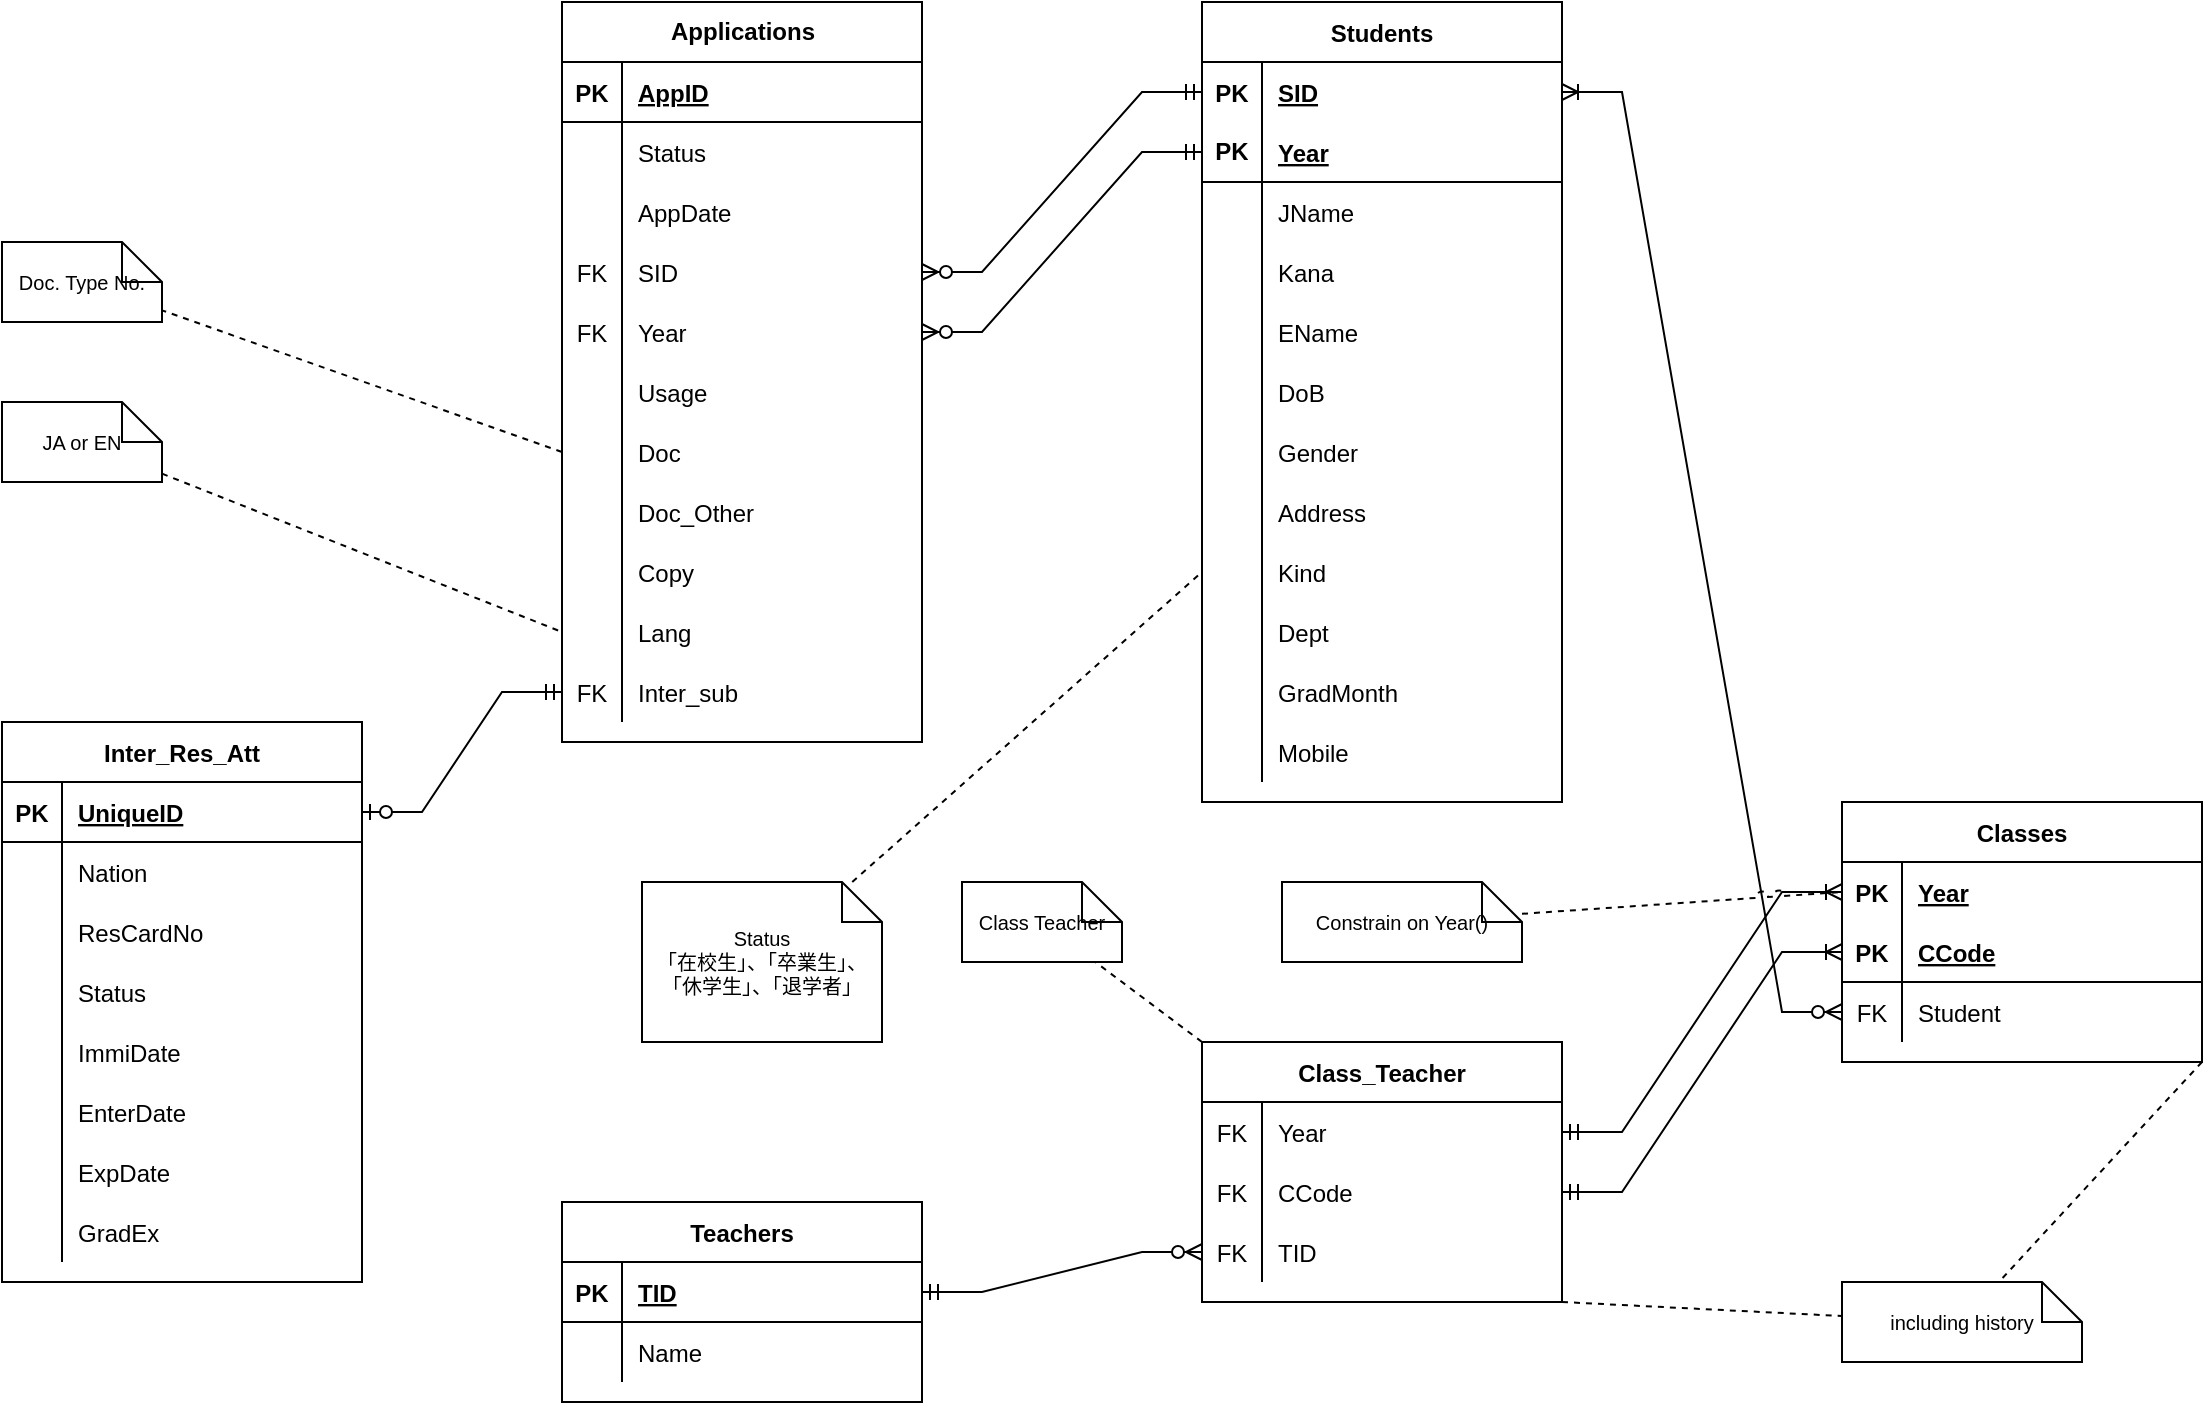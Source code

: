 <mxfile version="13.6.2" type="device"><diagram id="6iHWt4eawKjjmFXK4qab" name="app."><mxGraphModel dx="766" dy="1058" grid="1" gridSize="10" guides="1" tooltips="1" connect="1" arrows="1" fold="1" page="1" pageScale="1" pageWidth="1169" pageHeight="827" math="0" shadow="0"><root><mxCell id="0"/><mxCell id="1" parent="0"/><mxCell id="gwAdQqBneZFHo5yo5aBn-1" style="rounded=0;orthogonalLoop=1;jettySize=auto;html=1;fontSize=10;endArrow=none;endFill=0;entryX=0;entryY=0.5;entryDx=0;entryDy=0;jumpStyle=arc;dashed=1;" parent="1" source="gwAdQqBneZFHo5yo5aBn-2" target="gwAdQqBneZFHo5yo5aBn-25" edge="1"><mxGeometry relative="1" as="geometry"/></mxCell><mxCell id="gwAdQqBneZFHo5yo5aBn-2" value="Status&lt;br style=&quot;font-size: 10px&quot;&gt;「在校生」、「卒業生」、「休学生」、「退学者」" style="shape=note;size=20;whiteSpace=wrap;html=1;fontSize=10;" parent="1" vertex="1"><mxGeometry x="360" y="520" width="120" height="80" as="geometry"/></mxCell><mxCell id="gwAdQqBneZFHo5yo5aBn-3" style="edgeStyle=entityRelationEdgeStyle;rounded=0;orthogonalLoop=1;jettySize=auto;html=1;startArrow=ERmandOne;startFill=0;endArrow=ERzeroToMany;endFill=1;" parent="1" source="gwAdQqBneZFHo5yo5aBn-66" target="gwAdQqBneZFHo5yo5aBn-19" edge="1"><mxGeometry relative="1" as="geometry"/></mxCell><mxCell id="gwAdQqBneZFHo5yo5aBn-4" style="edgeStyle=entityRelationEdgeStyle;rounded=0;orthogonalLoop=1;jettySize=auto;html=1;startArrow=ERmandOne;startFill=0;endArrow=ERzeroToMany;endFill=1;" parent="1" source="gwAdQqBneZFHo5yo5aBn-69" target="gwAdQqBneZFHo5yo5aBn-22" edge="1"><mxGeometry relative="1" as="geometry"/></mxCell><mxCell id="gwAdQqBneZFHo5yo5aBn-7" style="edgeStyle=entityRelationEdgeStyle;rounded=0;orthogonalLoop=1;jettySize=auto;html=1;startArrow=ERmandOne;startFill=0;endArrow=ERzeroToMany;endFill=1;" parent="1" source="gwAdQqBneZFHo5yo5aBn-142" target="pby_GlBKvnMFioJx0kVU-31" edge="1"><mxGeometry relative="1" as="geometry"><mxPoint x="640" y="765" as="targetPoint"/></mxGeometry></mxCell><mxCell id="gwAdQqBneZFHo5yo5aBn-8" style="rounded=0;orthogonalLoop=1;jettySize=auto;html=1;endArrow=none;endFill=0;fontSize=10;entryX=0;entryY=0.5;entryDx=0;entryDy=0;jumpStyle=arc;dashed=1;" parent="1" source="gwAdQqBneZFHo5yo5aBn-9" target="gwAdQqBneZFHo5yo5aBn-56" edge="1"><mxGeometry relative="1" as="geometry"/></mxCell><mxCell id="gwAdQqBneZFHo5yo5aBn-9" value="JA or EN" style="shape=note;size=20;whiteSpace=wrap;html=1;strokeColor=#000000;fontSize=10;" parent="1" vertex="1"><mxGeometry x="40" y="280" width="80" height="40" as="geometry"/></mxCell><mxCell id="gwAdQqBneZFHo5yo5aBn-10" style="edgeStyle=entityRelationEdgeStyle;rounded=0;orthogonalLoop=1;jettySize=auto;html=1;startArrow=ERzeroToOne;startFill=1;endArrow=ERmandOne;endFill=0;" parent="1" source="gwAdQqBneZFHo5yo5aBn-91" target="gwAdQqBneZFHo5yo5aBn-59" edge="1"><mxGeometry relative="1" as="geometry"/></mxCell><mxCell id="gwAdQqBneZFHo5yo5aBn-12" value="Doc. Type No." style="shape=note;size=20;whiteSpace=wrap;html=1;strokeColor=#000000;fontSize=10;" parent="1" vertex="1"><mxGeometry x="40" y="200" width="80" height="40" as="geometry"/></mxCell><mxCell id="gwAdQqBneZFHo5yo5aBn-13" style="rounded=0;orthogonalLoop=1;jettySize=auto;html=1;exitX=0;exitY=0.5;exitDx=0;exitDy=0;startArrow=none;startFill=0;endArrow=none;endFill=0;jumpStyle=arc;dashed=1;" parent="1" source="gwAdQqBneZFHo5yo5aBn-47" target="gwAdQqBneZFHo5yo5aBn-12" edge="1"><mxGeometry relative="1" as="geometry"/></mxCell><mxCell id="gwAdQqBneZFHo5yo5aBn-31" value="Applications" style="shape=table;startSize=30;container=1;collapsible=1;childLayout=tableLayout;fixedRows=1;rowLines=0;fontStyle=1;align=center;resizeLast=1;html=1;" parent="1" vertex="1"><mxGeometry x="320" y="80" width="180" height="370" as="geometry"/></mxCell><mxCell id="gwAdQqBneZFHo5yo5aBn-32" value="" style="shape=partialRectangle;collapsible=0;dropTarget=0;pointerEvents=0;fillColor=none;top=0;left=0;bottom=1;right=0;points=[[0,0.5],[1,0.5]];portConstraint=eastwest;" parent="gwAdQqBneZFHo5yo5aBn-31" vertex="1"><mxGeometry y="30" width="180" height="30" as="geometry"/></mxCell><mxCell id="gwAdQqBneZFHo5yo5aBn-33" value="PK" style="shape=partialRectangle;connectable=0;fillColor=none;top=0;left=0;bottom=0;right=0;fontStyle=1;overflow=hidden;" parent="gwAdQqBneZFHo5yo5aBn-32" vertex="1"><mxGeometry width="30" height="30" as="geometry"/></mxCell><mxCell id="gwAdQqBneZFHo5yo5aBn-34" value="AppID" style="shape=partialRectangle;connectable=0;fillColor=none;top=0;left=0;bottom=0;right=0;align=left;spacingLeft=6;fontStyle=5;overflow=hidden;" parent="gwAdQqBneZFHo5yo5aBn-32" vertex="1"><mxGeometry x="30" width="150" height="30" as="geometry"/></mxCell><mxCell id="gwAdQqBneZFHo5yo5aBn-35" value="" style="shape=partialRectangle;collapsible=0;dropTarget=0;pointerEvents=0;fillColor=none;top=0;left=0;bottom=0;right=0;points=[[0,0.5],[1,0.5]];portConstraint=eastwest;html=1;" parent="gwAdQqBneZFHo5yo5aBn-31" vertex="1"><mxGeometry y="60" width="180" height="30" as="geometry"/></mxCell><mxCell id="gwAdQqBneZFHo5yo5aBn-36" value="" style="shape=partialRectangle;connectable=0;fillColor=none;top=0;left=0;bottom=0;right=0;fontStyle=0;overflow=hidden;" parent="gwAdQqBneZFHo5yo5aBn-35" vertex="1"><mxGeometry width="30" height="30" as="geometry"/></mxCell><mxCell id="gwAdQqBneZFHo5yo5aBn-37" value="Status" style="shape=partialRectangle;connectable=0;fillColor=none;top=0;left=0;bottom=0;right=0;align=left;spacingLeft=6;fontStyle=0;overflow=hidden;" parent="gwAdQqBneZFHo5yo5aBn-35" vertex="1"><mxGeometry x="30" width="150" height="30" as="geometry"/></mxCell><mxCell id="gwAdQqBneZFHo5yo5aBn-41" value="" style="shape=partialRectangle;collapsible=0;dropTarget=0;pointerEvents=0;fillColor=none;top=0;left=0;bottom=0;right=0;points=[[0,0.5],[1,0.5]];portConstraint=eastwest;" parent="gwAdQqBneZFHo5yo5aBn-31" vertex="1"><mxGeometry y="90" width="180" height="30" as="geometry"/></mxCell><mxCell id="gwAdQqBneZFHo5yo5aBn-42" value="" style="shape=partialRectangle;connectable=0;fillColor=none;top=0;left=0;bottom=0;right=0;editable=1;overflow=hidden;" parent="gwAdQqBneZFHo5yo5aBn-41" vertex="1"><mxGeometry width="30" height="30" as="geometry"/></mxCell><mxCell id="gwAdQqBneZFHo5yo5aBn-43" value="AppDate" style="shape=partialRectangle;connectable=0;fillColor=none;top=0;left=0;bottom=0;right=0;align=left;spacingLeft=6;overflow=hidden;" parent="gwAdQqBneZFHo5yo5aBn-41" vertex="1"><mxGeometry x="30" width="150" height="30" as="geometry"/></mxCell><mxCell id="gwAdQqBneZFHo5yo5aBn-19" value="" style="shape=partialRectangle;collapsible=0;dropTarget=0;pointerEvents=0;fillColor=none;top=0;left=0;bottom=0;right=0;points=[[0,0.5],[1,0.5]];portConstraint=eastwest;" parent="gwAdQqBneZFHo5yo5aBn-31" vertex="1"><mxGeometry y="120" width="180" height="30" as="geometry"/></mxCell><mxCell id="gwAdQqBneZFHo5yo5aBn-20" value="FK" style="shape=partialRectangle;connectable=0;fillColor=none;top=0;left=0;bottom=0;right=0;editable=1;overflow=hidden;" parent="gwAdQqBneZFHo5yo5aBn-19" vertex="1"><mxGeometry width="30" height="30" as="geometry"/></mxCell><mxCell id="gwAdQqBneZFHo5yo5aBn-21" value="SID" style="shape=partialRectangle;connectable=0;fillColor=none;top=0;left=0;bottom=0;right=0;align=left;spacingLeft=6;overflow=hidden;" parent="gwAdQqBneZFHo5yo5aBn-19" vertex="1"><mxGeometry x="30" width="150" height="30" as="geometry"/></mxCell><mxCell id="gwAdQqBneZFHo5yo5aBn-22" value="" style="shape=partialRectangle;collapsible=0;dropTarget=0;pointerEvents=0;fillColor=none;top=0;left=0;bottom=0;right=0;points=[[0,0.5],[1,0.5]];portConstraint=eastwest;" parent="gwAdQqBneZFHo5yo5aBn-31" vertex="1"><mxGeometry y="150" width="180" height="30" as="geometry"/></mxCell><mxCell id="gwAdQqBneZFHo5yo5aBn-23" value="FK" style="shape=partialRectangle;connectable=0;fillColor=none;top=0;left=0;bottom=0;right=0;editable=1;overflow=hidden;" parent="gwAdQqBneZFHo5yo5aBn-22" vertex="1"><mxGeometry width="30" height="30" as="geometry"/></mxCell><mxCell id="gwAdQqBneZFHo5yo5aBn-24" value="Year" style="shape=partialRectangle;connectable=0;fillColor=none;top=0;left=0;bottom=0;right=0;align=left;spacingLeft=6;overflow=hidden;" parent="gwAdQqBneZFHo5yo5aBn-22" vertex="1"><mxGeometry x="30" width="150" height="30" as="geometry"/></mxCell><mxCell id="gwAdQqBneZFHo5yo5aBn-44" value="" style="shape=partialRectangle;collapsible=0;dropTarget=0;pointerEvents=0;fillColor=none;top=0;left=0;bottom=0;right=0;points=[[0,0.5],[1,0.5]];portConstraint=eastwest;" parent="gwAdQqBneZFHo5yo5aBn-31" vertex="1"><mxGeometry y="180" width="180" height="30" as="geometry"/></mxCell><mxCell id="gwAdQqBneZFHo5yo5aBn-45" value="" style="shape=partialRectangle;connectable=0;fillColor=none;top=0;left=0;bottom=0;right=0;editable=1;overflow=hidden;" parent="gwAdQqBneZFHo5yo5aBn-44" vertex="1"><mxGeometry width="30" height="30" as="geometry"/></mxCell><mxCell id="gwAdQqBneZFHo5yo5aBn-46" value="Usage" style="shape=partialRectangle;connectable=0;fillColor=none;top=0;left=0;bottom=0;right=0;align=left;spacingLeft=6;overflow=hidden;" parent="gwAdQqBneZFHo5yo5aBn-44" vertex="1"><mxGeometry x="30" width="150" height="30" as="geometry"/></mxCell><mxCell id="gwAdQqBneZFHo5yo5aBn-47" value="" style="shape=partialRectangle;collapsible=0;dropTarget=0;pointerEvents=0;fillColor=none;top=0;left=0;bottom=0;right=0;points=[[0,0.5],[1,0.5]];portConstraint=eastwest;" parent="gwAdQqBneZFHo5yo5aBn-31" vertex="1"><mxGeometry y="210" width="180" height="30" as="geometry"/></mxCell><mxCell id="gwAdQqBneZFHo5yo5aBn-48" value="" style="shape=partialRectangle;connectable=0;fillColor=none;top=0;left=0;bottom=0;right=0;editable=1;overflow=hidden;" parent="gwAdQqBneZFHo5yo5aBn-47" vertex="1"><mxGeometry width="30" height="30" as="geometry"/></mxCell><mxCell id="gwAdQqBneZFHo5yo5aBn-49" value="Doc" style="shape=partialRectangle;connectable=0;fillColor=none;top=0;left=0;bottom=0;right=0;align=left;spacingLeft=6;overflow=hidden;" parent="gwAdQqBneZFHo5yo5aBn-47" vertex="1"><mxGeometry x="30" width="150" height="30" as="geometry"/></mxCell><mxCell id="gwAdQqBneZFHo5yo5aBn-50" value="" style="shape=partialRectangle;collapsible=0;dropTarget=0;pointerEvents=0;fillColor=none;top=0;left=0;bottom=0;right=0;points=[[0,0.5],[1,0.5]];portConstraint=eastwest;" parent="gwAdQqBneZFHo5yo5aBn-31" vertex="1"><mxGeometry y="240" width="180" height="30" as="geometry"/></mxCell><mxCell id="gwAdQqBneZFHo5yo5aBn-51" value="" style="shape=partialRectangle;connectable=0;fillColor=none;top=0;left=0;bottom=0;right=0;editable=1;overflow=hidden;" parent="gwAdQqBneZFHo5yo5aBn-50" vertex="1"><mxGeometry width="30" height="30" as="geometry"/></mxCell><mxCell id="gwAdQqBneZFHo5yo5aBn-52" value="Doc_Other" style="shape=partialRectangle;connectable=0;fillColor=none;top=0;left=0;bottom=0;right=0;align=left;spacingLeft=6;overflow=hidden;" parent="gwAdQqBneZFHo5yo5aBn-50" vertex="1"><mxGeometry x="30" width="150" height="30" as="geometry"/></mxCell><mxCell id="gwAdQqBneZFHo5yo5aBn-53" value="" style="shape=partialRectangle;collapsible=0;dropTarget=0;pointerEvents=0;fillColor=none;top=0;left=0;bottom=0;right=0;points=[[0,0.5],[1,0.5]];portConstraint=eastwest;" parent="gwAdQqBneZFHo5yo5aBn-31" vertex="1"><mxGeometry y="270" width="180" height="30" as="geometry"/></mxCell><mxCell id="gwAdQqBneZFHo5yo5aBn-54" value="" style="shape=partialRectangle;connectable=0;fillColor=none;top=0;left=0;bottom=0;right=0;editable=1;overflow=hidden;" parent="gwAdQqBneZFHo5yo5aBn-53" vertex="1"><mxGeometry width="30" height="30" as="geometry"/></mxCell><mxCell id="gwAdQqBneZFHo5yo5aBn-55" value="Copy" style="shape=partialRectangle;connectable=0;fillColor=none;top=0;left=0;bottom=0;right=0;align=left;spacingLeft=6;overflow=hidden;" parent="gwAdQqBneZFHo5yo5aBn-53" vertex="1"><mxGeometry x="30" width="150" height="30" as="geometry"/></mxCell><mxCell id="gwAdQqBneZFHo5yo5aBn-56" value="" style="shape=partialRectangle;collapsible=0;dropTarget=0;pointerEvents=0;fillColor=none;top=0;left=0;bottom=0;right=0;points=[[0,0.5],[1,0.5]];portConstraint=eastwest;" parent="gwAdQqBneZFHo5yo5aBn-31" vertex="1"><mxGeometry y="300" width="180" height="30" as="geometry"/></mxCell><mxCell id="gwAdQqBneZFHo5yo5aBn-57" value="" style="shape=partialRectangle;connectable=0;fillColor=none;top=0;left=0;bottom=0;right=0;editable=1;overflow=hidden;" parent="gwAdQqBneZFHo5yo5aBn-56" vertex="1"><mxGeometry width="30" height="30" as="geometry"/></mxCell><mxCell id="gwAdQqBneZFHo5yo5aBn-58" value="Lang" style="shape=partialRectangle;connectable=0;fillColor=none;top=0;left=0;bottom=0;right=0;align=left;spacingLeft=6;overflow=hidden;" parent="gwAdQqBneZFHo5yo5aBn-56" vertex="1"><mxGeometry x="30" width="150" height="30" as="geometry"/></mxCell><mxCell id="gwAdQqBneZFHo5yo5aBn-59" value="" style="shape=partialRectangle;collapsible=0;dropTarget=0;pointerEvents=0;fillColor=none;top=0;left=0;bottom=0;right=0;points=[[0,0.5],[1,0.5]];portConstraint=eastwest;" parent="gwAdQqBneZFHo5yo5aBn-31" vertex="1"><mxGeometry y="330" width="180" height="30" as="geometry"/></mxCell><mxCell id="gwAdQqBneZFHo5yo5aBn-60" value="FK" style="shape=partialRectangle;connectable=0;fillColor=none;top=0;left=0;bottom=0;right=0;editable=1;overflow=hidden;" parent="gwAdQqBneZFHo5yo5aBn-59" vertex="1"><mxGeometry width="30" height="30" as="geometry"/></mxCell><mxCell id="gwAdQqBneZFHo5yo5aBn-61" value="Inter_sub" style="shape=partialRectangle;connectable=0;fillColor=none;top=0;left=0;bottom=0;right=0;align=left;spacingLeft=6;overflow=hidden;" parent="gwAdQqBneZFHo5yo5aBn-59" vertex="1"><mxGeometry x="30" width="150" height="30" as="geometry"/></mxCell><mxCell id="gwAdQqBneZFHo5yo5aBn-65" value="Students" style="shape=table;startSize=30;container=1;collapsible=1;childLayout=tableLayout;fixedRows=1;rowLines=0;fontStyle=1;align=center;resizeLast=1;" parent="1" vertex="1"><mxGeometry x="640" y="80" width="180" height="400" as="geometry"/></mxCell><mxCell id="gwAdQqBneZFHo5yo5aBn-66" value="" style="shape=partialRectangle;collapsible=0;dropTarget=0;pointerEvents=0;fillColor=none;top=0;left=0;bottom=0;right=0;points=[[0,0.5],[1,0.5]];portConstraint=eastwest;strokeColor=#000000;" parent="gwAdQqBneZFHo5yo5aBn-65" vertex="1"><mxGeometry y="30" width="180" height="30" as="geometry"/></mxCell><mxCell id="gwAdQqBneZFHo5yo5aBn-67" value="PK" style="shape=partialRectangle;connectable=0;fillColor=none;top=0;left=0;bottom=0;right=0;fontStyle=1;overflow=hidden;" parent="gwAdQqBneZFHo5yo5aBn-66" vertex="1"><mxGeometry width="30" height="30" as="geometry"/></mxCell><mxCell id="gwAdQqBneZFHo5yo5aBn-68" value="SID" style="shape=partialRectangle;connectable=0;fillColor=none;top=0;left=0;bottom=0;right=0;align=left;spacingLeft=6;fontStyle=5;overflow=hidden;" parent="gwAdQqBneZFHo5yo5aBn-66" vertex="1"><mxGeometry x="30" width="150" height="30" as="geometry"/></mxCell><mxCell id="gwAdQqBneZFHo5yo5aBn-69" value="" style="shape=partialRectangle;collapsible=0;dropTarget=0;pointerEvents=0;fillColor=none;top=0;left=0;bottom=1;right=0;points=[[0,0.5],[1,0.5]];portConstraint=eastwest;" parent="gwAdQqBneZFHo5yo5aBn-65" vertex="1"><mxGeometry y="60" width="180" height="30" as="geometry"/></mxCell><mxCell id="gwAdQqBneZFHo5yo5aBn-70" value="&lt;b&gt;PK&lt;/b&gt;" style="shape=partialRectangle;connectable=0;fillColor=none;top=0;left=0;bottom=0;right=0;fontStyle=0;overflow=hidden;strokeColor=none;html=1;" parent="gwAdQqBneZFHo5yo5aBn-69" vertex="1"><mxGeometry width="30" height="30" as="geometry"/></mxCell><mxCell id="gwAdQqBneZFHo5yo5aBn-71" value="Year" style="shape=partialRectangle;connectable=0;fillColor=none;top=0;left=0;bottom=0;right=0;align=left;spacingLeft=6;fontStyle=5;overflow=hidden;strokeColor=none;" parent="gwAdQqBneZFHo5yo5aBn-69" vertex="1"><mxGeometry x="30" width="150" height="30" as="geometry"/></mxCell><mxCell id="gwAdQqBneZFHo5yo5aBn-72" value="" style="shape=partialRectangle;collapsible=0;dropTarget=0;pointerEvents=0;fillColor=none;top=0;left=0;bottom=0;right=0;points=[[0,0.5],[1,0.5]];portConstraint=eastwest;" parent="gwAdQqBneZFHo5yo5aBn-65" vertex="1"><mxGeometry y="90" width="180" height="30" as="geometry"/></mxCell><mxCell id="gwAdQqBneZFHo5yo5aBn-73" value="" style="shape=partialRectangle;connectable=0;fillColor=none;top=0;left=0;bottom=0;right=0;editable=1;overflow=hidden;" parent="gwAdQqBneZFHo5yo5aBn-72" vertex="1"><mxGeometry width="30" height="30" as="geometry"/></mxCell><mxCell id="gwAdQqBneZFHo5yo5aBn-74" value="JName" style="shape=partialRectangle;connectable=0;fillColor=none;top=0;left=0;bottom=0;right=0;align=left;spacingLeft=6;overflow=hidden;" parent="gwAdQqBneZFHo5yo5aBn-72" vertex="1"><mxGeometry x="30" width="150" height="30" as="geometry"/></mxCell><mxCell id="gwAdQqBneZFHo5yo5aBn-75" value="" style="shape=partialRectangle;collapsible=0;dropTarget=0;pointerEvents=0;fillColor=none;top=0;left=0;bottom=0;right=0;points=[[0,0.5],[1,0.5]];portConstraint=eastwest;" parent="gwAdQqBneZFHo5yo5aBn-65" vertex="1"><mxGeometry y="120" width="180" height="30" as="geometry"/></mxCell><mxCell id="gwAdQqBneZFHo5yo5aBn-76" value="" style="shape=partialRectangle;connectable=0;fillColor=none;top=0;left=0;bottom=0;right=0;editable=1;overflow=hidden;" parent="gwAdQqBneZFHo5yo5aBn-75" vertex="1"><mxGeometry width="30" height="30" as="geometry"/></mxCell><mxCell id="gwAdQqBneZFHo5yo5aBn-77" value="Kana" style="shape=partialRectangle;connectable=0;fillColor=none;top=0;left=0;bottom=0;right=0;align=left;spacingLeft=6;overflow=hidden;" parent="gwAdQqBneZFHo5yo5aBn-75" vertex="1"><mxGeometry x="30" width="150" height="30" as="geometry"/></mxCell><mxCell id="gwAdQqBneZFHo5yo5aBn-78" value="" style="shape=partialRectangle;collapsible=0;dropTarget=0;pointerEvents=0;fillColor=none;top=0;left=0;bottom=0;right=0;points=[[0,0.5],[1,0.5]];portConstraint=eastwest;" parent="gwAdQqBneZFHo5yo5aBn-65" vertex="1"><mxGeometry y="150" width="180" height="30" as="geometry"/></mxCell><mxCell id="gwAdQqBneZFHo5yo5aBn-79" value="" style="shape=partialRectangle;connectable=0;fillColor=none;top=0;left=0;bottom=0;right=0;editable=1;overflow=hidden;" parent="gwAdQqBneZFHo5yo5aBn-78" vertex="1"><mxGeometry width="30" height="30" as="geometry"/></mxCell><mxCell id="gwAdQqBneZFHo5yo5aBn-80" value="EName" style="shape=partialRectangle;connectable=0;fillColor=none;top=0;left=0;bottom=0;right=0;align=left;spacingLeft=6;overflow=hidden;" parent="gwAdQqBneZFHo5yo5aBn-78" vertex="1"><mxGeometry x="30" width="150" height="30" as="geometry"/></mxCell><mxCell id="gwAdQqBneZFHo5yo5aBn-81" value="" style="shape=partialRectangle;collapsible=0;dropTarget=0;pointerEvents=0;fillColor=none;top=0;left=0;bottom=0;right=0;points=[[0,0.5],[1,0.5]];portConstraint=eastwest;" parent="gwAdQqBneZFHo5yo5aBn-65" vertex="1"><mxGeometry y="180" width="180" height="30" as="geometry"/></mxCell><mxCell id="gwAdQqBneZFHo5yo5aBn-82" value="" style="shape=partialRectangle;connectable=0;fillColor=none;top=0;left=0;bottom=0;right=0;editable=1;overflow=hidden;" parent="gwAdQqBneZFHo5yo5aBn-81" vertex="1"><mxGeometry width="30" height="30" as="geometry"/></mxCell><mxCell id="gwAdQqBneZFHo5yo5aBn-83" value="DoB" style="shape=partialRectangle;connectable=0;fillColor=none;top=0;left=0;bottom=0;right=0;align=left;spacingLeft=6;overflow=hidden;" parent="gwAdQqBneZFHo5yo5aBn-81" vertex="1"><mxGeometry x="30" width="150" height="30" as="geometry"/></mxCell><mxCell id="gwAdQqBneZFHo5yo5aBn-100" value="" style="shape=partialRectangle;collapsible=0;dropTarget=0;pointerEvents=0;fillColor=none;top=0;left=0;bottom=0;right=0;points=[[0,0.5],[1,0.5]];portConstraint=eastwest;" parent="gwAdQqBneZFHo5yo5aBn-65" vertex="1"><mxGeometry y="210" width="180" height="30" as="geometry"/></mxCell><mxCell id="gwAdQqBneZFHo5yo5aBn-101" value="" style="shape=partialRectangle;connectable=0;fillColor=none;top=0;left=0;bottom=0;right=0;editable=1;overflow=hidden;" parent="gwAdQqBneZFHo5yo5aBn-100" vertex="1"><mxGeometry width="30" height="30" as="geometry"/></mxCell><mxCell id="gwAdQqBneZFHo5yo5aBn-102" value="Gender" style="shape=partialRectangle;connectable=0;fillColor=none;top=0;left=0;bottom=0;right=0;align=left;spacingLeft=6;overflow=hidden;" parent="gwAdQqBneZFHo5yo5aBn-100" vertex="1"><mxGeometry x="30" width="150" height="30" as="geometry"/></mxCell><mxCell id="gwAdQqBneZFHo5yo5aBn-87" value="" style="shape=partialRectangle;collapsible=0;dropTarget=0;pointerEvents=0;fillColor=none;top=0;left=0;bottom=0;right=0;points=[[0,0.5],[1,0.5]];portConstraint=eastwest;" parent="gwAdQqBneZFHo5yo5aBn-65" vertex="1"><mxGeometry y="240" width="180" height="30" as="geometry"/></mxCell><mxCell id="gwAdQqBneZFHo5yo5aBn-88" value="" style="shape=partialRectangle;connectable=0;fillColor=none;top=0;left=0;bottom=0;right=0;editable=1;overflow=hidden;" parent="gwAdQqBneZFHo5yo5aBn-87" vertex="1"><mxGeometry width="30" height="30" as="geometry"/></mxCell><mxCell id="gwAdQqBneZFHo5yo5aBn-89" value="Address" style="shape=partialRectangle;connectable=0;fillColor=none;top=0;left=0;bottom=0;right=0;align=left;spacingLeft=6;overflow=hidden;" parent="gwAdQqBneZFHo5yo5aBn-87" vertex="1"><mxGeometry x="30" width="150" height="30" as="geometry"/></mxCell><mxCell id="gwAdQqBneZFHo5yo5aBn-25" value="" style="shape=partialRectangle;collapsible=0;dropTarget=0;pointerEvents=0;fillColor=none;top=0;left=0;bottom=0;right=0;points=[[0,0.5],[1,0.5]];portConstraint=eastwest;" parent="gwAdQqBneZFHo5yo5aBn-65" vertex="1"><mxGeometry y="270" width="180" height="30" as="geometry"/></mxCell><mxCell id="gwAdQqBneZFHo5yo5aBn-26" value="" style="shape=partialRectangle;connectable=0;fillColor=none;top=0;left=0;bottom=0;right=0;editable=1;overflow=hidden;" parent="gwAdQqBneZFHo5yo5aBn-25" vertex="1"><mxGeometry width="30" height="30" as="geometry"/></mxCell><mxCell id="gwAdQqBneZFHo5yo5aBn-27" value="Kind" style="shape=partialRectangle;connectable=0;fillColor=none;top=0;left=0;bottom=0;right=0;align=left;spacingLeft=6;overflow=hidden;" parent="gwAdQqBneZFHo5yo5aBn-25" vertex="1"><mxGeometry x="30" width="150" height="30" as="geometry"/></mxCell><mxCell id="gwAdQqBneZFHo5yo5aBn-122" value="" style="shape=partialRectangle;collapsible=0;dropTarget=0;pointerEvents=0;fillColor=none;top=0;left=0;bottom=0;right=0;points=[[0,0.5],[1,0.5]];portConstraint=eastwest;" parent="gwAdQqBneZFHo5yo5aBn-65" vertex="1"><mxGeometry y="300" width="180" height="30" as="geometry"/></mxCell><mxCell id="gwAdQqBneZFHo5yo5aBn-123" value="" style="shape=partialRectangle;connectable=0;fillColor=none;top=0;left=0;bottom=0;right=0;editable=1;overflow=hidden;" parent="gwAdQqBneZFHo5yo5aBn-122" vertex="1"><mxGeometry width="30" height="30" as="geometry"/></mxCell><mxCell id="gwAdQqBneZFHo5yo5aBn-124" value="Dept" style="shape=partialRectangle;connectable=0;fillColor=none;top=0;left=0;bottom=0;right=0;align=left;spacingLeft=6;overflow=hidden;" parent="gwAdQqBneZFHo5yo5aBn-122" vertex="1"><mxGeometry x="30" width="150" height="30" as="geometry"/></mxCell><mxCell id="gwAdQqBneZFHo5yo5aBn-125" value="" style="shape=partialRectangle;collapsible=0;dropTarget=0;pointerEvents=0;fillColor=none;top=0;left=0;bottom=0;right=0;points=[[0,0.5],[1,0.5]];portConstraint=eastwest;" parent="gwAdQqBneZFHo5yo5aBn-65" vertex="1"><mxGeometry y="330" width="180" height="30" as="geometry"/></mxCell><mxCell id="gwAdQqBneZFHo5yo5aBn-126" value="" style="shape=partialRectangle;connectable=0;fillColor=none;top=0;left=0;bottom=0;right=0;editable=1;overflow=hidden;" parent="gwAdQqBneZFHo5yo5aBn-125" vertex="1"><mxGeometry width="30" height="30" as="geometry"/></mxCell><mxCell id="gwAdQqBneZFHo5yo5aBn-127" value="GradMonth" style="shape=partialRectangle;connectable=0;fillColor=none;top=0;left=0;bottom=0;right=0;align=left;spacingLeft=6;overflow=hidden;" parent="gwAdQqBneZFHo5yo5aBn-125" vertex="1"><mxGeometry x="30" width="150" height="30" as="geometry"/></mxCell><mxCell id="gwAdQqBneZFHo5yo5aBn-128" value="" style="shape=partialRectangle;collapsible=0;dropTarget=0;pointerEvents=0;fillColor=none;top=0;left=0;bottom=0;right=0;points=[[0,0.5],[1,0.5]];portConstraint=eastwest;" parent="gwAdQqBneZFHo5yo5aBn-65" vertex="1"><mxGeometry y="360" width="180" height="30" as="geometry"/></mxCell><mxCell id="gwAdQqBneZFHo5yo5aBn-129" value="" style="shape=partialRectangle;connectable=0;fillColor=none;top=0;left=0;bottom=0;right=0;editable=1;overflow=hidden;" parent="gwAdQqBneZFHo5yo5aBn-128" vertex="1"><mxGeometry width="30" height="30" as="geometry"/></mxCell><mxCell id="gwAdQqBneZFHo5yo5aBn-130" value="Mobile" style="shape=partialRectangle;connectable=0;fillColor=none;top=0;left=0;bottom=0;right=0;align=left;spacingLeft=6;overflow=hidden;" parent="gwAdQqBneZFHo5yo5aBn-128" vertex="1"><mxGeometry x="30" width="150" height="30" as="geometry"/></mxCell><mxCell id="gwAdQqBneZFHo5yo5aBn-90" value="Inter_Res_Att" style="shape=table;startSize=30;container=1;collapsible=1;childLayout=tableLayout;fixedRows=1;rowLines=0;fontStyle=1;align=center;resizeLast=1;" parent="1" vertex="1"><mxGeometry x="40" y="440" width="180" height="280" as="geometry"/></mxCell><mxCell id="gwAdQqBneZFHo5yo5aBn-91" value="" style="shape=partialRectangle;collapsible=0;dropTarget=0;pointerEvents=0;fillColor=none;top=0;left=0;bottom=1;right=0;points=[[0,0.5],[1,0.5]];portConstraint=eastwest;" parent="gwAdQqBneZFHo5yo5aBn-90" vertex="1"><mxGeometry y="30" width="180" height="30" as="geometry"/></mxCell><mxCell id="gwAdQqBneZFHo5yo5aBn-92" value="PK" style="shape=partialRectangle;connectable=0;fillColor=none;top=0;left=0;bottom=0;right=0;fontStyle=1;overflow=hidden;" parent="gwAdQqBneZFHo5yo5aBn-91" vertex="1"><mxGeometry width="30" height="30" as="geometry"/></mxCell><mxCell id="gwAdQqBneZFHo5yo5aBn-93" value="UniqueID" style="shape=partialRectangle;connectable=0;fillColor=none;top=0;left=0;bottom=0;right=0;align=left;spacingLeft=6;fontStyle=5;overflow=hidden;" parent="gwAdQqBneZFHo5yo5aBn-91" vertex="1"><mxGeometry x="30" width="150" height="30" as="geometry"/></mxCell><mxCell id="gwAdQqBneZFHo5yo5aBn-94" value="" style="shape=partialRectangle;collapsible=0;dropTarget=0;pointerEvents=0;fillColor=none;top=0;left=0;bottom=0;right=0;points=[[0,0.5],[1,0.5]];portConstraint=eastwest;" parent="gwAdQqBneZFHo5yo5aBn-90" vertex="1"><mxGeometry y="60" width="180" height="30" as="geometry"/></mxCell><mxCell id="gwAdQqBneZFHo5yo5aBn-95" value="" style="shape=partialRectangle;connectable=0;fillColor=none;top=0;left=0;bottom=0;right=0;editable=1;overflow=hidden;" parent="gwAdQqBneZFHo5yo5aBn-94" vertex="1"><mxGeometry width="30" height="30" as="geometry"/></mxCell><mxCell id="gwAdQqBneZFHo5yo5aBn-96" value="Nation" style="shape=partialRectangle;connectable=0;fillColor=none;top=0;left=0;bottom=0;right=0;align=left;spacingLeft=6;overflow=hidden;" parent="gwAdQqBneZFHo5yo5aBn-94" vertex="1"><mxGeometry x="30" width="150" height="30" as="geometry"/></mxCell><mxCell id="gwAdQqBneZFHo5yo5aBn-97" value="" style="shape=partialRectangle;collapsible=0;dropTarget=0;pointerEvents=0;fillColor=none;top=0;left=0;bottom=0;right=0;points=[[0,0.5],[1,0.5]];portConstraint=eastwest;" parent="gwAdQqBneZFHo5yo5aBn-90" vertex="1"><mxGeometry y="90" width="180" height="30" as="geometry"/></mxCell><mxCell id="gwAdQqBneZFHo5yo5aBn-98" value="" style="shape=partialRectangle;connectable=0;fillColor=none;top=0;left=0;bottom=0;right=0;editable=1;overflow=hidden;" parent="gwAdQqBneZFHo5yo5aBn-97" vertex="1"><mxGeometry width="30" height="30" as="geometry"/></mxCell><mxCell id="gwAdQqBneZFHo5yo5aBn-99" value="ResCardNo" style="shape=partialRectangle;connectable=0;fillColor=none;top=0;left=0;bottom=0;right=0;align=left;spacingLeft=6;overflow=hidden;" parent="gwAdQqBneZFHo5yo5aBn-97" vertex="1"><mxGeometry x="30" width="150" height="30" as="geometry"/></mxCell><mxCell id="gwAdQqBneZFHo5yo5aBn-103" value="" style="shape=partialRectangle;collapsible=0;dropTarget=0;pointerEvents=0;fillColor=none;top=0;left=0;bottom=0;right=0;points=[[0,0.5],[1,0.5]];portConstraint=eastwest;" parent="gwAdQqBneZFHo5yo5aBn-90" vertex="1"><mxGeometry y="120" width="180" height="30" as="geometry"/></mxCell><mxCell id="gwAdQqBneZFHo5yo5aBn-104" value="" style="shape=partialRectangle;connectable=0;fillColor=none;top=0;left=0;bottom=0;right=0;editable=1;overflow=hidden;" parent="gwAdQqBneZFHo5yo5aBn-103" vertex="1"><mxGeometry width="30" height="30" as="geometry"/></mxCell><mxCell id="gwAdQqBneZFHo5yo5aBn-105" value="Status" style="shape=partialRectangle;connectable=0;fillColor=none;top=0;left=0;bottom=0;right=0;align=left;spacingLeft=6;overflow=hidden;" parent="gwAdQqBneZFHo5yo5aBn-103" vertex="1"><mxGeometry x="30" width="150" height="30" as="geometry"/></mxCell><mxCell id="gwAdQqBneZFHo5yo5aBn-106" value="" style="shape=partialRectangle;collapsible=0;dropTarget=0;pointerEvents=0;fillColor=none;top=0;left=0;bottom=0;right=0;points=[[0,0.5],[1,0.5]];portConstraint=eastwest;" parent="gwAdQqBneZFHo5yo5aBn-90" vertex="1"><mxGeometry y="150" width="180" height="30" as="geometry"/></mxCell><mxCell id="gwAdQqBneZFHo5yo5aBn-107" value="" style="shape=partialRectangle;connectable=0;fillColor=none;top=0;left=0;bottom=0;right=0;editable=1;overflow=hidden;" parent="gwAdQqBneZFHo5yo5aBn-106" vertex="1"><mxGeometry width="30" height="30" as="geometry"/></mxCell><mxCell id="gwAdQqBneZFHo5yo5aBn-108" value="ImmiDate" style="shape=partialRectangle;connectable=0;fillColor=none;top=0;left=0;bottom=0;right=0;align=left;spacingLeft=6;overflow=hidden;" parent="gwAdQqBneZFHo5yo5aBn-106" vertex="1"><mxGeometry x="30" width="150" height="30" as="geometry"/></mxCell><mxCell id="gwAdQqBneZFHo5yo5aBn-109" value="" style="shape=partialRectangle;collapsible=0;dropTarget=0;pointerEvents=0;fillColor=none;top=0;left=0;bottom=0;right=0;points=[[0,0.5],[1,0.5]];portConstraint=eastwest;" parent="gwAdQqBneZFHo5yo5aBn-90" vertex="1"><mxGeometry y="180" width="180" height="30" as="geometry"/></mxCell><mxCell id="gwAdQqBneZFHo5yo5aBn-110" value="" style="shape=partialRectangle;connectable=0;fillColor=none;top=0;left=0;bottom=0;right=0;editable=1;overflow=hidden;" parent="gwAdQqBneZFHo5yo5aBn-109" vertex="1"><mxGeometry width="30" height="30" as="geometry"/></mxCell><mxCell id="gwAdQqBneZFHo5yo5aBn-111" value="EnterDate" style="shape=partialRectangle;connectable=0;fillColor=none;top=0;left=0;bottom=0;right=0;align=left;spacingLeft=6;overflow=hidden;" parent="gwAdQqBneZFHo5yo5aBn-109" vertex="1"><mxGeometry x="30" width="150" height="30" as="geometry"/></mxCell><mxCell id="gwAdQqBneZFHo5yo5aBn-112" value="" style="shape=partialRectangle;collapsible=0;dropTarget=0;pointerEvents=0;fillColor=none;top=0;left=0;bottom=0;right=0;points=[[0,0.5],[1,0.5]];portConstraint=eastwest;" parent="gwAdQqBneZFHo5yo5aBn-90" vertex="1"><mxGeometry y="210" width="180" height="30" as="geometry"/></mxCell><mxCell id="gwAdQqBneZFHo5yo5aBn-113" value="" style="shape=partialRectangle;connectable=0;fillColor=none;top=0;left=0;bottom=0;right=0;editable=1;overflow=hidden;" parent="gwAdQqBneZFHo5yo5aBn-112" vertex="1"><mxGeometry width="30" height="30" as="geometry"/></mxCell><mxCell id="gwAdQqBneZFHo5yo5aBn-114" value="ExpDate" style="shape=partialRectangle;connectable=0;fillColor=none;top=0;left=0;bottom=0;right=0;align=left;spacingLeft=6;overflow=hidden;" parent="gwAdQqBneZFHo5yo5aBn-112" vertex="1"><mxGeometry x="30" width="150" height="30" as="geometry"/></mxCell><mxCell id="gwAdQqBneZFHo5yo5aBn-115" value="" style="shape=partialRectangle;collapsible=0;dropTarget=0;pointerEvents=0;fillColor=none;top=0;left=0;bottom=0;right=0;points=[[0,0.5],[1,0.5]];portConstraint=eastwest;" parent="gwAdQqBneZFHo5yo5aBn-90" vertex="1"><mxGeometry y="240" width="180" height="30" as="geometry"/></mxCell><mxCell id="gwAdQqBneZFHo5yo5aBn-116" value="" style="shape=partialRectangle;connectable=0;fillColor=none;top=0;left=0;bottom=0;right=0;editable=1;overflow=hidden;" parent="gwAdQqBneZFHo5yo5aBn-115" vertex="1"><mxGeometry width="30" height="30" as="geometry"/></mxCell><mxCell id="gwAdQqBneZFHo5yo5aBn-117" value="GradEx" style="shape=partialRectangle;connectable=0;fillColor=none;top=0;left=0;bottom=0;right=0;align=left;spacingLeft=6;overflow=hidden;" parent="gwAdQqBneZFHo5yo5aBn-115" vertex="1"><mxGeometry x="30" width="150" height="30" as="geometry"/></mxCell><mxCell id="gwAdQqBneZFHo5yo5aBn-141" value="Teachers" style="shape=table;startSize=30;container=1;collapsible=1;childLayout=tableLayout;fixedRows=1;rowLines=0;fontStyle=1;align=center;resizeLast=1;strokeColor=#000000;" parent="1" vertex="1"><mxGeometry x="320" y="680" width="180" height="100" as="geometry"/></mxCell><mxCell id="gwAdQqBneZFHo5yo5aBn-142" value="" style="shape=partialRectangle;collapsible=0;dropTarget=0;pointerEvents=0;fillColor=none;top=0;left=0;bottom=1;right=0;points=[[0,0.5],[1,0.5]];portConstraint=eastwest;" parent="gwAdQqBneZFHo5yo5aBn-141" vertex="1"><mxGeometry y="30" width="180" height="30" as="geometry"/></mxCell><mxCell id="gwAdQqBneZFHo5yo5aBn-143" value="PK" style="shape=partialRectangle;connectable=0;fillColor=none;top=0;left=0;bottom=0;right=0;fontStyle=1;overflow=hidden;" parent="gwAdQqBneZFHo5yo5aBn-142" vertex="1"><mxGeometry width="30" height="30" as="geometry"/></mxCell><mxCell id="gwAdQqBneZFHo5yo5aBn-144" value="TID" style="shape=partialRectangle;connectable=0;fillColor=none;top=0;left=0;bottom=0;right=0;align=left;spacingLeft=6;fontStyle=5;overflow=hidden;" parent="gwAdQqBneZFHo5yo5aBn-142" vertex="1"><mxGeometry x="30" width="150" height="30" as="geometry"/></mxCell><mxCell id="gwAdQqBneZFHo5yo5aBn-145" value="" style="shape=partialRectangle;collapsible=0;dropTarget=0;pointerEvents=0;fillColor=none;top=0;left=0;bottom=0;right=0;points=[[0,0.5],[1,0.5]];portConstraint=eastwest;" parent="gwAdQqBneZFHo5yo5aBn-141" vertex="1"><mxGeometry y="60" width="180" height="30" as="geometry"/></mxCell><mxCell id="gwAdQqBneZFHo5yo5aBn-146" value="" style="shape=partialRectangle;connectable=0;fillColor=none;top=0;left=0;bottom=0;right=0;editable=1;overflow=hidden;" parent="gwAdQqBneZFHo5yo5aBn-145" vertex="1"><mxGeometry width="30" height="30" as="geometry"/></mxCell><mxCell id="gwAdQqBneZFHo5yo5aBn-147" value="Name" style="shape=partialRectangle;connectable=0;fillColor=none;top=0;left=0;bottom=0;right=0;align=left;spacingLeft=6;overflow=hidden;" parent="gwAdQqBneZFHo5yo5aBn-145" vertex="1"><mxGeometry x="30" width="150" height="30" as="geometry"/></mxCell><mxCell id="pby_GlBKvnMFioJx0kVU-125" style="edgeStyle=none;rounded=0;orthogonalLoop=1;jettySize=auto;html=1;exitX=1;exitY=1;exitDx=0;exitDy=0;dashed=1;startArrow=none;startFill=0;endArrow=none;endFill=0;jumpStyle=arc;" edge="1" parent="1" source="pby_GlBKvnMFioJx0kVU-21" target="pby_GlBKvnMFioJx0kVU-123"><mxGeometry relative="1" as="geometry"/></mxCell><mxCell id="pby_GlBKvnMFioJx0kVU-127" style="edgeStyle=none;rounded=0;orthogonalLoop=1;jettySize=auto;html=1;exitX=0;exitY=0;exitDx=0;exitDy=0;dashed=1;startArrow=none;startFill=0;endArrow=none;endFill=0;jumpStyle=arc;" edge="1" parent="1" source="pby_GlBKvnMFioJx0kVU-21" target="pby_GlBKvnMFioJx0kVU-126"><mxGeometry relative="1" as="geometry"/></mxCell><mxCell id="pby_GlBKvnMFioJx0kVU-21" value="Class_Teacher" style="shape=table;startSize=30;container=1;collapsible=1;childLayout=tableLayout;fixedRows=1;rowLines=0;fontStyle=1;align=center;resizeLast=1;strokeColor=#000000;" vertex="1" parent="1"><mxGeometry x="640" y="600" width="180" height="130" as="geometry"/></mxCell><mxCell id="pby_GlBKvnMFioJx0kVU-25" value="" style="shape=partialRectangle;collapsible=0;dropTarget=0;pointerEvents=0;fillColor=none;top=0;left=0;bottom=0;right=0;points=[[0,0.5],[1,0.5]];portConstraint=eastwest;" vertex="1" parent="pby_GlBKvnMFioJx0kVU-21"><mxGeometry y="30" width="180" height="30" as="geometry"/></mxCell><mxCell id="pby_GlBKvnMFioJx0kVU-26" value="FK" style="shape=partialRectangle;connectable=0;fillColor=none;top=0;left=0;bottom=0;right=0;editable=1;overflow=hidden;" vertex="1" parent="pby_GlBKvnMFioJx0kVU-25"><mxGeometry width="30" height="30" as="geometry"/></mxCell><mxCell id="pby_GlBKvnMFioJx0kVU-27" value="Year" style="shape=partialRectangle;connectable=0;fillColor=none;top=0;left=0;bottom=0;right=0;align=left;spacingLeft=6;overflow=hidden;" vertex="1" parent="pby_GlBKvnMFioJx0kVU-25"><mxGeometry x="30" width="150" height="30" as="geometry"/></mxCell><mxCell id="pby_GlBKvnMFioJx0kVU-28" value="" style="shape=partialRectangle;collapsible=0;dropTarget=0;pointerEvents=0;fillColor=none;top=0;left=0;bottom=0;right=0;points=[[0,0.5],[1,0.5]];portConstraint=eastwest;" vertex="1" parent="pby_GlBKvnMFioJx0kVU-21"><mxGeometry y="60" width="180" height="30" as="geometry"/></mxCell><mxCell id="pby_GlBKvnMFioJx0kVU-29" value="FK" style="shape=partialRectangle;connectable=0;fillColor=none;top=0;left=0;bottom=0;right=0;editable=1;overflow=hidden;" vertex="1" parent="pby_GlBKvnMFioJx0kVU-28"><mxGeometry width="30" height="30" as="geometry"/></mxCell><mxCell id="pby_GlBKvnMFioJx0kVU-30" value="CCode" style="shape=partialRectangle;connectable=0;fillColor=none;top=0;left=0;bottom=0;right=0;align=left;spacingLeft=6;overflow=hidden;" vertex="1" parent="pby_GlBKvnMFioJx0kVU-28"><mxGeometry x="30" width="150" height="30" as="geometry"/></mxCell><mxCell id="pby_GlBKvnMFioJx0kVU-31" value="" style="shape=partialRectangle;collapsible=0;dropTarget=0;pointerEvents=0;fillColor=none;top=0;left=0;bottom=0;right=0;points=[[0,0.5],[1,0.5]];portConstraint=eastwest;" vertex="1" parent="pby_GlBKvnMFioJx0kVU-21"><mxGeometry y="90" width="180" height="30" as="geometry"/></mxCell><mxCell id="pby_GlBKvnMFioJx0kVU-32" value="FK" style="shape=partialRectangle;connectable=0;fillColor=none;top=0;left=0;bottom=0;right=0;editable=1;overflow=hidden;" vertex="1" parent="pby_GlBKvnMFioJx0kVU-31"><mxGeometry width="30" height="30" as="geometry"/></mxCell><mxCell id="pby_GlBKvnMFioJx0kVU-33" value="TID" style="shape=partialRectangle;connectable=0;fillColor=none;top=0;left=0;bottom=0;right=0;align=left;spacingLeft=6;overflow=hidden;" vertex="1" parent="pby_GlBKvnMFioJx0kVU-31"><mxGeometry x="30" width="150" height="30" as="geometry"/></mxCell><mxCell id="pby_GlBKvnMFioJx0kVU-34" style="edgeStyle=entityRelationEdgeStyle;rounded=0;orthogonalLoop=1;jettySize=auto;html=1;startArrow=ERoneToMany;startFill=0;endArrow=ERzeroToMany;endFill=1;" edge="1" parent="1" source="gwAdQqBneZFHo5yo5aBn-66" target="pby_GlBKvnMFioJx0kVU-107"><mxGeometry relative="1" as="geometry"><mxPoint x="960" y="585" as="targetPoint"/></mxGeometry></mxCell><mxCell id="pby_GlBKvnMFioJx0kVU-119" style="edgeStyle=entityRelationEdgeStyle;rounded=0;orthogonalLoop=1;jettySize=auto;html=1;startArrow=ERoneToMany;startFill=0;endArrow=ERmandOne;endFill=0;" edge="1" parent="1" source="pby_GlBKvnMFioJx0kVU-116" target="pby_GlBKvnMFioJx0kVU-28"><mxGeometry relative="1" as="geometry"/></mxCell><mxCell id="pby_GlBKvnMFioJx0kVU-120" style="edgeStyle=entityRelationEdgeStyle;rounded=0;orthogonalLoop=1;jettySize=auto;html=1;startArrow=ERoneToMany;startFill=0;endArrow=ERmandOne;endFill=0;" edge="1" parent="1" source="pby_GlBKvnMFioJx0kVU-104" target="pby_GlBKvnMFioJx0kVU-25"><mxGeometry relative="1" as="geometry"/></mxCell><mxCell id="pby_GlBKvnMFioJx0kVU-124" style="edgeStyle=none;rounded=0;orthogonalLoop=1;jettySize=auto;html=1;exitX=1;exitY=1;exitDx=0;exitDy=0;dashed=1;startArrow=none;startFill=0;endArrow=none;endFill=0;jumpStyle=arc;" edge="1" parent="1" source="pby_GlBKvnMFioJx0kVU-103" target="pby_GlBKvnMFioJx0kVU-123"><mxGeometry relative="1" as="geometry"/></mxCell><mxCell id="pby_GlBKvnMFioJx0kVU-103" value="Classes" style="shape=table;startSize=30;container=1;collapsible=1;childLayout=tableLayout;fixedRows=1;rowLines=0;fontStyle=1;align=center;resizeLast=1;" vertex="1" parent="1"><mxGeometry x="960" y="480" width="180" height="130" as="geometry"/></mxCell><mxCell id="pby_GlBKvnMFioJx0kVU-104" value="" style="shape=partialRectangle;collapsible=0;dropTarget=0;pointerEvents=0;fillColor=none;top=0;left=0;bottom=1;right=0;points=[[0,0.5],[1,0.5]];portConstraint=eastwest;strokeColor=none;" vertex="1" parent="pby_GlBKvnMFioJx0kVU-103"><mxGeometry y="30" width="180" height="30" as="geometry"/></mxCell><mxCell id="pby_GlBKvnMFioJx0kVU-105" value="PK" style="shape=partialRectangle;connectable=0;fillColor=none;top=0;left=0;bottom=0;right=0;fontStyle=1;overflow=hidden;" vertex="1" parent="pby_GlBKvnMFioJx0kVU-104"><mxGeometry width="30" height="30" as="geometry"/></mxCell><mxCell id="pby_GlBKvnMFioJx0kVU-106" value="Year" style="shape=partialRectangle;connectable=0;fillColor=none;top=0;left=0;bottom=0;right=0;align=left;spacingLeft=6;fontStyle=5;overflow=hidden;" vertex="1" parent="pby_GlBKvnMFioJx0kVU-104"><mxGeometry x="30" width="150" height="30" as="geometry"/></mxCell><mxCell id="pby_GlBKvnMFioJx0kVU-116" value="" style="shape=partialRectangle;collapsible=0;dropTarget=0;pointerEvents=0;fillColor=none;top=0;left=0;bottom=1;right=0;points=[[0,0.5],[1,0.5]];portConstraint=eastwest;" vertex="1" parent="pby_GlBKvnMFioJx0kVU-103"><mxGeometry y="60" width="180" height="30" as="geometry"/></mxCell><mxCell id="pby_GlBKvnMFioJx0kVU-117" value="PK" style="shape=partialRectangle;connectable=0;fillColor=none;top=0;left=0;bottom=0;right=0;fontStyle=1;overflow=hidden;" vertex="1" parent="pby_GlBKvnMFioJx0kVU-116"><mxGeometry width="30" height="30" as="geometry"/></mxCell><mxCell id="pby_GlBKvnMFioJx0kVU-118" value="CCode" style="shape=partialRectangle;connectable=0;fillColor=none;top=0;left=0;bottom=0;right=0;align=left;spacingLeft=6;fontStyle=5;overflow=hidden;" vertex="1" parent="pby_GlBKvnMFioJx0kVU-116"><mxGeometry x="30" width="150" height="30" as="geometry"/></mxCell><mxCell id="pby_GlBKvnMFioJx0kVU-107" value="" style="shape=partialRectangle;collapsible=0;dropTarget=0;pointerEvents=0;fillColor=none;top=0;left=0;bottom=0;right=0;points=[[0,0.5],[1,0.5]];portConstraint=eastwest;" vertex="1" parent="pby_GlBKvnMFioJx0kVU-103"><mxGeometry y="90" width="180" height="30" as="geometry"/></mxCell><mxCell id="pby_GlBKvnMFioJx0kVU-108" value="FK" style="shape=partialRectangle;connectable=0;fillColor=none;top=0;left=0;bottom=0;right=0;editable=1;overflow=hidden;" vertex="1" parent="pby_GlBKvnMFioJx0kVU-107"><mxGeometry width="30" height="30" as="geometry"/></mxCell><mxCell id="pby_GlBKvnMFioJx0kVU-109" value="Student" style="shape=partialRectangle;connectable=0;fillColor=none;top=0;left=0;bottom=0;right=0;align=left;spacingLeft=6;overflow=hidden;" vertex="1" parent="pby_GlBKvnMFioJx0kVU-107"><mxGeometry x="30" width="150" height="30" as="geometry"/></mxCell><mxCell id="pby_GlBKvnMFioJx0kVU-122" style="rounded=0;orthogonalLoop=1;jettySize=auto;html=1;entryX=0;entryY=0.5;entryDx=0;entryDy=0;startArrow=none;startFill=0;endArrow=none;endFill=0;dashed=1;jumpStyle=arc;" edge="1" parent="1" source="pby_GlBKvnMFioJx0kVU-121" target="pby_GlBKvnMFioJx0kVU-104"><mxGeometry relative="1" as="geometry"/></mxCell><mxCell id="pby_GlBKvnMFioJx0kVU-121" value="Constrain on Year()" style="shape=note;size=20;whiteSpace=wrap;html=1;fontSize=10;" vertex="1" parent="1"><mxGeometry x="680" y="520" width="120" height="40" as="geometry"/></mxCell><mxCell id="pby_GlBKvnMFioJx0kVU-123" value="including history" style="shape=note;size=20;whiteSpace=wrap;html=1;fontSize=10;" vertex="1" parent="1"><mxGeometry x="960" y="720" width="120" height="40" as="geometry"/></mxCell><mxCell id="pby_GlBKvnMFioJx0kVU-126" value="Class Teacher" style="shape=note;size=20;whiteSpace=wrap;html=1;fontSize=10;" vertex="1" parent="1"><mxGeometry x="520" y="520" width="80" height="40" as="geometry"/></mxCell></root></mxGraphModel></diagram></mxfile>